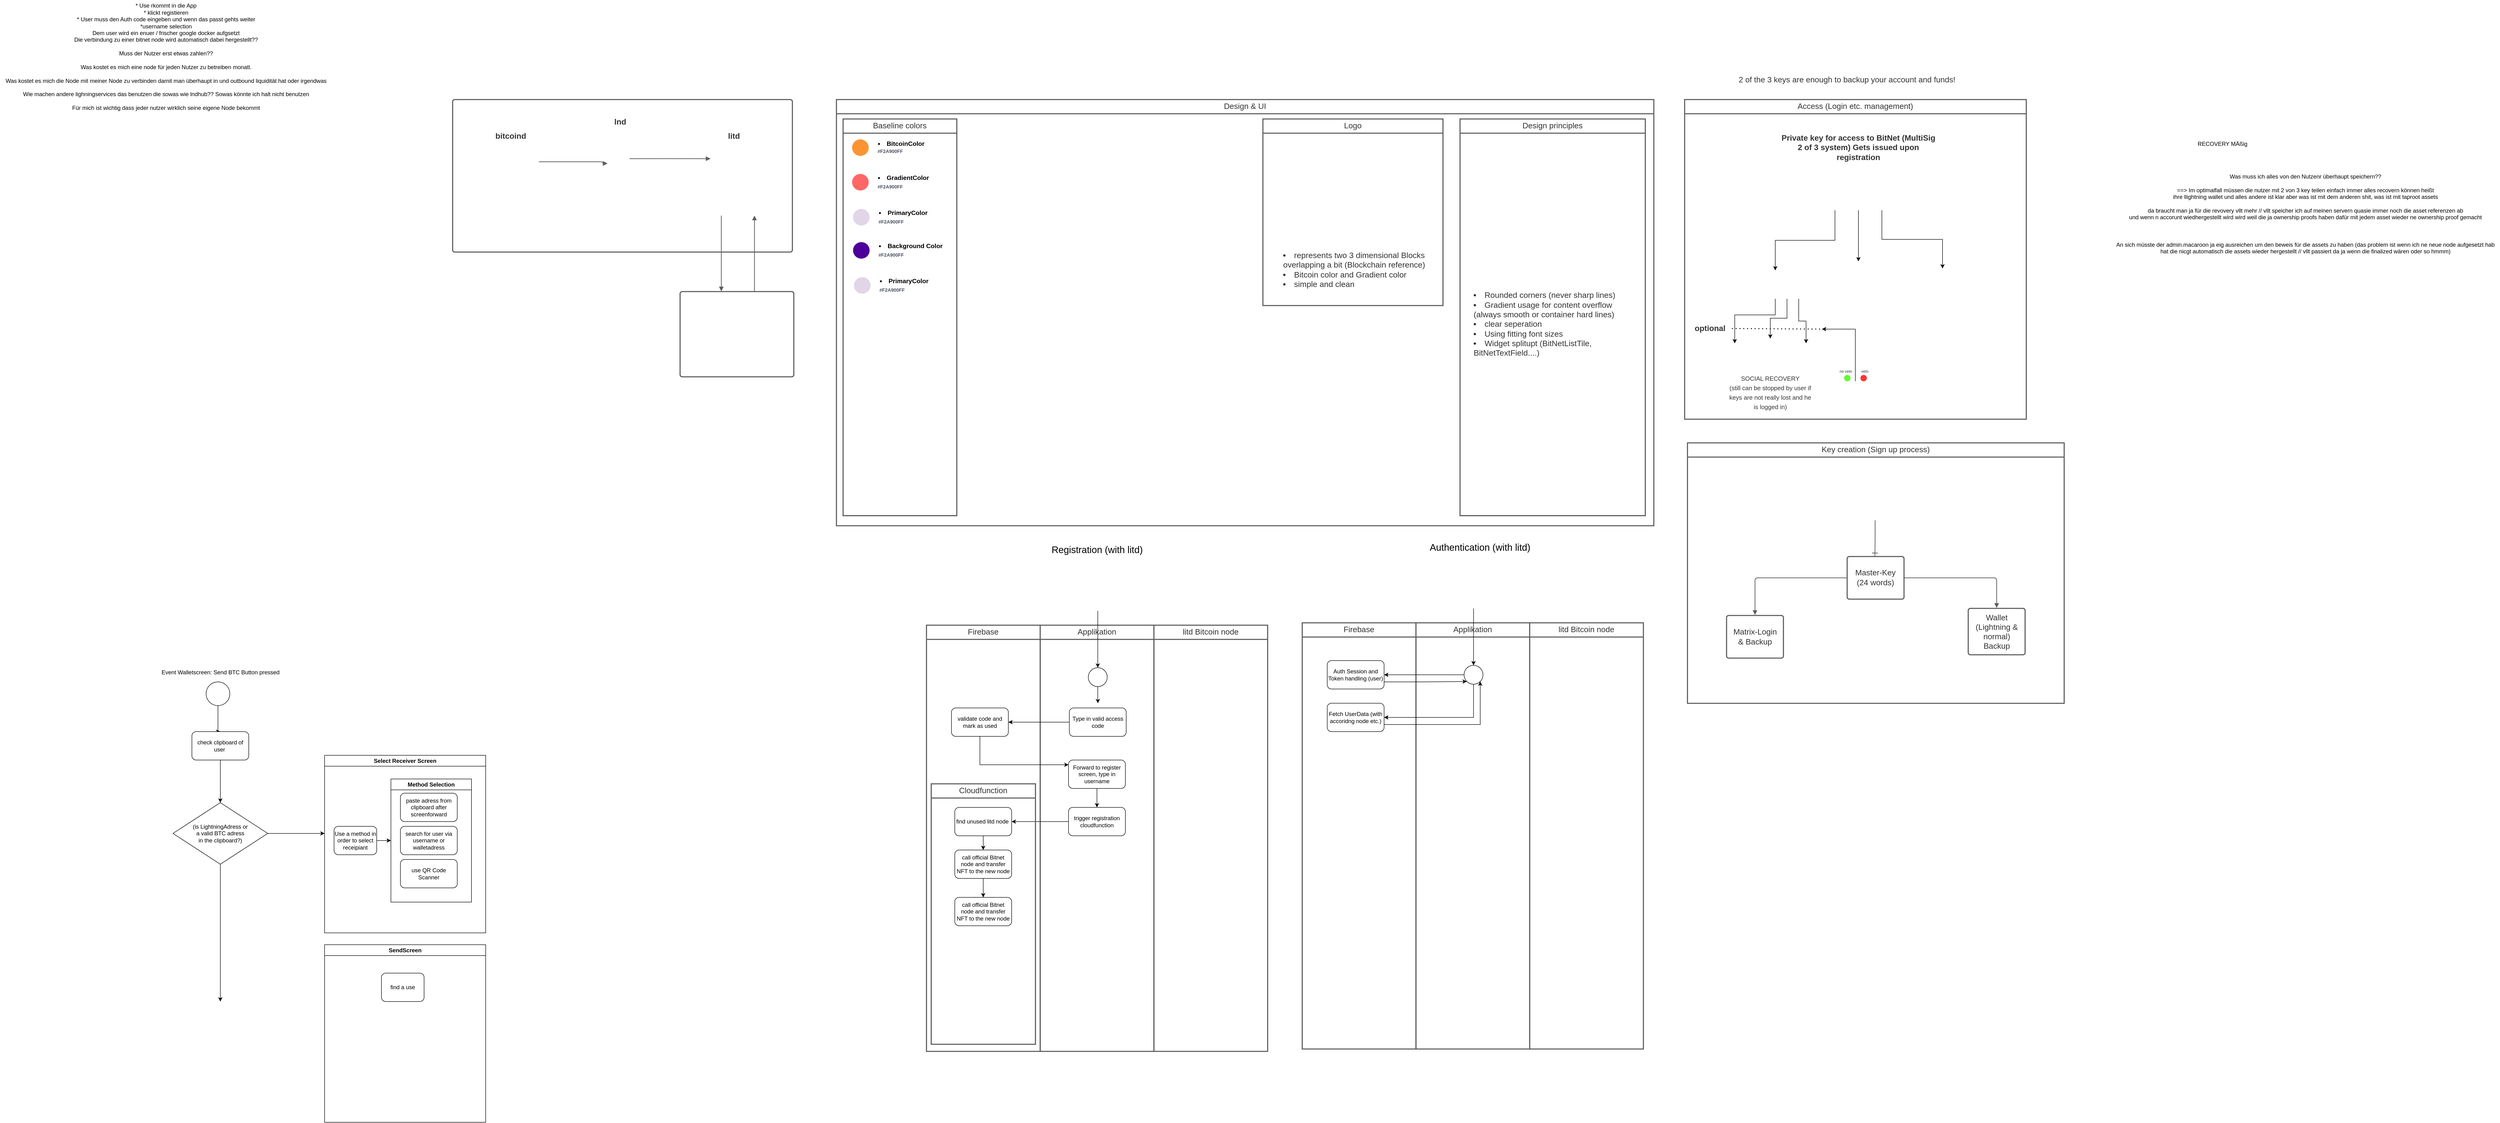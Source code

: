 <mxfile version="23.1.2" type="github">
  <diagram name="Seite-1" id="N_EaWLkp6oX0WocP8r3h">
    <mxGraphModel dx="3648" dy="3025" grid="1" gridSize="10" guides="1" tooltips="1" connect="1" arrows="1" fold="1" page="1" pageScale="1" pageWidth="827" pageHeight="1169" math="0" shadow="0">
      <root>
        <mxCell id="0" />
        <mxCell id="1" parent="0" />
        <mxCell id="IiCHIhFrDBEjQnNPdRvh-15" value="" style="fillColor=none;strokeColor=none;pointerEvents=0;fontStyle=0;html=1;whiteSpace=wrap;container=1;collapsible=0;childLayout=stackLayout;resizeParent=1;dropTarget=0;fontSize=13;spacing=0;strokeOpacity=100;rounded=1;absoluteArcSize=1;arcSize=9;strokeWidth=2.3;" parent="1" vertex="1">
          <mxGeometry x="1686" y="-770" width="795" height="550" as="geometry" />
        </mxCell>
        <mxCell id="IiCHIhFrDBEjQnNPdRvh-16" value="Key creation (Sign up process)" style="swimlane;html=1;whiteSpace=wrap;connectable=0;fontStyle=0;startSize=30;dropTarget=0;rounded=0;spacing=0;strokeColor=#5e5e5e;strokeOpacity=100;strokeWidth=2.3;container=1;pointerEvents=0;collapsible=0;recursiveResize=0;fontSize=16.7;fontColor=#333333;align=center;" parent="IiCHIhFrDBEjQnNPdRvh-15" vertex="1">
          <mxGeometry width="795" height="550" as="geometry" />
        </mxCell>
        <mxCell id="IiCHIhFrDBEjQnNPdRvh-17" value="" style="fillColor=none;strokeColor=none;pointerEvents=0;fontStyle=0;html=1;whiteSpace=wrap;container=1;collapsible=0;childLayout=stackLayout;resizeParent=1;dropTarget=0;fontSize=13;spacing=0;strokeOpacity=100;rounded=1;absoluteArcSize=1;arcSize=9;strokeWidth=2.3;" parent="1" vertex="1">
          <mxGeometry x="873" y="-390" width="720" height="900" as="geometry" />
        </mxCell>
        <mxCell id="IiCHIhFrDBEjQnNPdRvh-18" value="Firebase" style="swimlane;html=1;whiteSpace=wrap;connectable=0;fontStyle=0;startSize=30;dropTarget=0;rounded=0;spacing=0;strokeColor=#5e5e5e;strokeOpacity=100;strokeWidth=2.3;container=1;pointerEvents=0;collapsible=0;recursiveResize=0;fontSize=16.7;fontColor=#333333;align=center;" parent="IiCHIhFrDBEjQnNPdRvh-17" vertex="1">
          <mxGeometry width="240" height="900" as="geometry" />
        </mxCell>
        <mxCell id="IiCHIhFrDBEjQnNPdRvh-19" value="Applikation" style="swimlane;html=1;whiteSpace=wrap;connectable=0;fontStyle=0;startSize=30;dropTarget=0;rounded=0;spacing=0;strokeColor=#5e5e5e;strokeOpacity=100;strokeWidth=2.3;container=1;pointerEvents=0;collapsible=0;recursiveResize=0;fontSize=16.7;fontColor=#333333;align=center;" parent="IiCHIhFrDBEjQnNPdRvh-17" vertex="1">
          <mxGeometry x="240" width="240" height="900" as="geometry" />
        </mxCell>
        <mxCell id="IiCHIhFrDBEjQnNPdRvh-20" value="litd Bitcoin node" style="swimlane;html=1;whiteSpace=wrap;connectable=0;fontStyle=0;startSize=30;dropTarget=0;rounded=0;spacing=0;strokeColor=#5e5e5e;strokeOpacity=100;strokeWidth=2.3;container=1;pointerEvents=0;collapsible=0;recursiveResize=0;fontSize=16.7;fontColor=#333333;align=center;" parent="IiCHIhFrDBEjQnNPdRvh-17" vertex="1">
          <mxGeometry x="480" width="240" height="900" as="geometry" />
        </mxCell>
        <mxCell id="IiCHIhFrDBEjQnNPdRvh-21" value="" style="fillColor=none;strokeColor=none;pointerEvents=0;fontStyle=0;html=1;whiteSpace=wrap;container=1;collapsible=0;childLayout=stackLayout;resizeParent=1;dropTarget=0;fontSize=13;spacing=0;strokeOpacity=100;rounded=1;absoluteArcSize=1;arcSize=9;strokeWidth=2.3;" parent="1" vertex="1">
          <mxGeometry x="-110" y="-1495" width="1725" height="900" as="geometry" />
        </mxCell>
        <mxCell id="IiCHIhFrDBEjQnNPdRvh-22" value="Design &amp; UI" style="swimlane;html=1;whiteSpace=wrap;connectable=0;fontStyle=0;startSize=30;dropTarget=0;rounded=0;spacing=0;strokeColor=#5e5e5e;strokeOpacity=100;strokeWidth=2.3;container=1;pointerEvents=0;collapsible=0;recursiveResize=0;fontSize=16.7;fontColor=#333333;align=center;" parent="IiCHIhFrDBEjQnNPdRvh-21" vertex="1">
          <mxGeometry width="1725" height="900" as="geometry" />
        </mxCell>
        <mxCell id="IiCHIhFrDBEjQnNPdRvh-23" value="" style="fillColor=none;strokeColor=none;pointerEvents=0;fontStyle=0;html=1;whiteSpace=wrap;container=1;collapsible=0;childLayout=stackLayout;resizeParent=1;dropTarget=0;fontSize=13;spacing=0;strokeOpacity=100;rounded=1;absoluteArcSize=1;arcSize=9;strokeWidth=2.3;" parent="1" vertex="1">
          <mxGeometry x="1206" y="-1454" width="391.035" height="837.679" as="geometry" />
        </mxCell>
        <mxCell id="IiCHIhFrDBEjQnNPdRvh-24" value="Design principles" style="swimlane;html=1;whiteSpace=wrap;connectable=0;fontStyle=0;startSize=30;dropTarget=0;rounded=0;spacing=0;strokeColor=#5e5e5e;strokeOpacity=100;strokeWidth=2.3;container=1;pointerEvents=0;collapsible=0;recursiveResize=0;fontSize=16.7;fontColor=#333333;align=center;" parent="IiCHIhFrDBEjQnNPdRvh-23" vertex="1">
          <mxGeometry width="391.035" height="837.679" as="geometry" />
        </mxCell>
        <mxCell id="IiCHIhFrDBEjQnNPdRvh-25" value="" style="fillColor=none;strokeColor=none;pointerEvents=0;fontStyle=0;html=1;whiteSpace=wrap;container=1;collapsible=0;childLayout=stackLayout;resizeParent=1;dropTarget=0;fontSize=13;spacing=0;strokeOpacity=100;rounded=1;absoluteArcSize=1;arcSize=9;strokeWidth=2.3;" parent="1" vertex="1">
          <mxGeometry x="790" y="-1454" width="400" height="394" as="geometry" />
        </mxCell>
        <mxCell id="IiCHIhFrDBEjQnNPdRvh-26" value="Logo" style="swimlane;html=1;whiteSpace=wrap;connectable=0;fontStyle=0;startSize=30;dropTarget=0;rounded=0;spacing=0;strokeColor=#5e5e5e;strokeOpacity=100;strokeWidth=2.3;container=1;pointerEvents=0;collapsible=0;recursiveResize=0;fontSize=16.7;fontColor=#333333;align=center;" parent="IiCHIhFrDBEjQnNPdRvh-25" vertex="1">
          <mxGeometry width="380" height="394" as="geometry" />
        </mxCell>
        <mxCell id="IiCHIhFrDBEjQnNPdRvh-27" value="" style="fillColor=none;strokeColor=none;pointerEvents=0;fontStyle=0;html=1;whiteSpace=wrap;container=1;collapsible=0;childLayout=stackLayout;resizeParent=1;dropTarget=0;fontSize=13;spacing=0;strokeOpacity=100;rounded=1;absoluteArcSize=1;arcSize=9;strokeWidth=2.3;" parent="1" vertex="1">
          <mxGeometry x="-96" y="-1454" width="240" height="837.679" as="geometry" />
        </mxCell>
        <mxCell id="IiCHIhFrDBEjQnNPdRvh-28" value="Baseline colors" style="swimlane;html=1;whiteSpace=wrap;connectable=0;fontStyle=0;startSize=30;dropTarget=0;rounded=0;spacing=0;strokeColor=#5e5e5e;strokeOpacity=100;strokeWidth=2.3;container=1;pointerEvents=0;collapsible=0;recursiveResize=0;fontSize=16.7;fontColor=#333333;align=center;" parent="IiCHIhFrDBEjQnNPdRvh-27" vertex="1">
          <mxGeometry width="240" height="837.679" as="geometry" />
        </mxCell>
        <mxCell id="IiCHIhFrDBEjQnNPdRvh-29" value="" style="html=1;overflow=block;blockSpacing=1;whiteSpace=wrap;container=1;pointerEvents=0;collapsible=0;recursiveResize=0;fontSize=13;align=center;spacing=0;strokeColor=#5e5e5e;strokeOpacity=100;fillOpacity=0;rounded=1;absoluteArcSize=1;arcSize=9;fillColor=#000000;strokeWidth=2.3;lucidId=.XU2xWv1j90E;" parent="1" vertex="1">
          <mxGeometry x="-920" y="-1495" width="717" height="322" as="geometry" />
        </mxCell>
        <mxCell id="IiCHIhFrDBEjQnNPdRvh-71" value="" style="html=1;jettySize=18;whiteSpace=wrap;fontSize=13;strokeColor=#5E5E5E;strokeWidth=1.5;rounded=1;arcSize=12;edgeStyle=orthogonalEdgeStyle;startArrow=none;endArrow=block;endFill=1;lucidId=WYU2EWYAgsPZ;" parent="IiCHIhFrDBEjQnNPdRvh-29" edge="1">
          <mxGeometry width="100" height="100" relative="1" as="geometry">
            <Array as="points">
              <mxPoint x="567" y="405" />
            </Array>
            <mxPoint x="567" y="245" as="sourcePoint" />
            <mxPoint x="567" y="405" as="targetPoint" />
          </mxGeometry>
        </mxCell>
        <mxCell id="IiCHIhFrDBEjQnNPdRvh-30" value="" style="html=1;overflow=block;blockSpacing=1;whiteSpace=wrap;container=1;pointerEvents=0;collapsible=0;recursiveResize=0;fontSize=13;align=center;spacing=0;strokeColor=#5e5e5e;strokeOpacity=100;fillOpacity=0;rounded=1;absoluteArcSize=1;arcSize=9;fillColor=#000000;strokeWidth=2.3;lucidId=CYU2OlIVjOvU;" parent="1" vertex="1">
          <mxGeometry x="-440" y="-1089.5" width="240" height="180" as="geometry" />
        </mxCell>
        <mxCell id="IiCHIhFrDBEjQnNPdRvh-31" value="Master-Key (24 words)" style="html=1;overflow=block;blockSpacing=1;whiteSpace=wrap;fontSize=16.7;fontColor=#333333;align=center;spacing=9;strokeColor=#5e5e5e;strokeOpacity=100;rounded=1;absoluteArcSize=1;arcSize=9;strokeWidth=2.3;lucidId=x5IHWKZJCBiD;" parent="1" vertex="1">
          <mxGeometry x="2023" y="-530" width="120" height="90" as="geometry" />
        </mxCell>
        <mxCell id="IiCHIhFrDBEjQnNPdRvh-32" value="Matrix-Login &amp; Backup" style="html=1;overflow=block;blockSpacing=1;whiteSpace=wrap;fontSize=16.7;fontColor=#333333;align=center;spacing=9;strokeColor=#5e5e5e;strokeOpacity=100;rounded=1;absoluteArcSize=1;arcSize=9;strokeWidth=2.3;lucidId=v.IHd1tXFQHH;" parent="1" vertex="1">
          <mxGeometry x="1768.5" y="-405.5" width="120" height="90" as="geometry" />
        </mxCell>
        <mxCell id="IiCHIhFrDBEjQnNPdRvh-34" value="Wallet (Lightning &amp; normal) Backup" style="html=1;overflow=block;blockSpacing=1;whiteSpace=wrap;fontSize=16.7;fontColor=#333333;align=center;spacing=9;strokeColor=#5e5e5e;strokeOpacity=100;rounded=1;absoluteArcSize=1;arcSize=9;strokeWidth=2.3;lucidId=C.IHWlo9nYKE;" parent="1" vertex="1">
          <mxGeometry x="2278.5" y="-420.5" width="120" height="98" as="geometry" />
        </mxCell>
        <mxCell id="IiCHIhFrDBEjQnNPdRvh-35" value="" style="html=1;jettySize=18;whiteSpace=wrap;fontSize=13;strokeColor=#5E5E5E;strokeWidth=1.5;rounded=1;arcSize=12;edgeStyle=orthogonalEdgeStyle;startArrow=none;endArrow=block;endFill=1;exitX=1.009;exitY=0.5;exitPerimeter=0;entryX=0.5;entryY=-0.011;entryPerimeter=0;lucidId=J.IHNeflYJ9f;" parent="1" source="IiCHIhFrDBEjQnNPdRvh-31" target="IiCHIhFrDBEjQnNPdRvh-34" edge="1">
          <mxGeometry width="100" height="100" relative="1" as="geometry">
            <Array as="points" />
          </mxGeometry>
        </mxCell>
        <mxCell id="IiCHIhFrDBEjQnNPdRvh-36" value="" style="html=1;jettySize=18;whiteSpace=wrap;fontSize=13;strokeColor=#5E5E5E;strokeWidth=1.5;rounded=1;arcSize=12;edgeStyle=orthogonalEdgeStyle;startArrow=none;endArrow=block;endFill=1;exitX=-0.009;exitY=0.5;exitPerimeter=0;entryX=0.5;entryY=-0.012;entryPerimeter=0;lucidId=M.IHFy9f5vaA;" parent="1" source="IiCHIhFrDBEjQnNPdRvh-31" target="IiCHIhFrDBEjQnNPdRvh-32" edge="1">
          <mxGeometry width="100" height="100" relative="1" as="geometry">
            <Array as="points" />
          </mxGeometry>
        </mxCell>
        <mxCell id="IiCHIhFrDBEjQnNPdRvh-41" value="" style="html=1;overflow=block;blockSpacing=1;whiteSpace=wrap;shape=image;fontSize=13;spacing=0;strokeColor=none;strokeOpacity=100;strokeWidth=0;image=https://images.lucid.app/images/c7cd9f77-4021-427f-993d-ed9b9327b44a/content;imageAspect=0;lucidId=XcJHdH0yG-af;" parent="1" vertex="1">
          <mxGeometry x="2034" y="-470" width="99" height="60" as="geometry" />
        </mxCell>
        <mxCell id="IiCHIhFrDBEjQnNPdRvh-42" value="" style="html=1;overflow=block;blockSpacing=1;whiteSpace=wrap;shape=image;fontSize=13;spacing=0;strokeColor=none;strokeOpacity=100;strokeWidth=0;image=https://images.lucid.app/images/c7cd9f77-4021-427f-993d-ed9b9327b44a/content;imageAspect=0;lucidId=CdJHgt4bBKA7;" parent="1" vertex="1">
          <mxGeometry x="2260.5" y="-339.5" width="99" height="60" as="geometry" />
        </mxCell>
        <mxCell id="IiCHIhFrDBEjQnNPdRvh-44" value="" style="html=1;overflow=block;blockSpacing=1;whiteSpace=wrap;shape=image;fontSize=13;spacing=0;strokeColor=none;strokeOpacity=100;strokeWidth=0;image=https://images.lucid.app/images/c7cd9f77-4021-427f-993d-ed9b9327b44a/content;imageAspect=0;lucidId=UdJHVPpulDfj;" parent="1" vertex="1">
          <mxGeometry x="1753.5" y="-339.5" width="99" height="60" as="geometry" />
        </mxCell>
        <mxCell id="IiCHIhFrDBEjQnNPdRvh-46" value="" style="html=1;overflow=block;blockSpacing=1;whiteSpace=wrap;shape=image;fontSize=13;spacing=3.8;strokeColor=none;strokeOpacity=100;strokeWidth=0;image=https://images.lucid.app/images/bb708541-d75d-471f-a7f9-0906bae85a38/content;imageAspect=0;lucidId=AfJHi~NOvsix;" parent="1" vertex="1">
          <mxGeometry x="2034" y="-695" width="96" height="96" as="geometry" />
        </mxCell>
        <mxCell id="IiCHIhFrDBEjQnNPdRvh-47" value="" style="html=1;jettySize=18;whiteSpace=wrap;fontSize=13;strokeColor=#5E5E5E;strokeWidth=1.5;rounded=1;arcSize=12;edgeStyle=orthogonalEdgeStyle;startArrow=none;endArrow=ERone;endSize=10;exitX=0.5;exitY=0.922;exitPerimeter=0;entryX=0.488;entryY=-0.012;entryPerimeter=0;lucidId=IfJHXmRWQj9L;" parent="1" source="IiCHIhFrDBEjQnNPdRvh-46" target="IiCHIhFrDBEjQnNPdRvh-31" edge="1">
          <mxGeometry width="100" height="100" relative="1" as="geometry">
            <Array as="points" />
          </mxGeometry>
        </mxCell>
        <mxCell id="IiCHIhFrDBEjQnNPdRvh-49" value="" style="html=1;overflow=block;blockSpacing=1;whiteSpace=wrap;shape=image;fontSize=13;spacing=3.8;strokeColor=none;strokeOpacity=100;strokeWidth=0;image=https://images.lucid.app/images/820b5635-1ba1-4384-922f-1f95cb787413/content;imageAspect=0;lucidId=BgJHGyOs4isu;" parent="1" vertex="1">
          <mxGeometry x="2353.5" y="-339.5" width="60" height="60" as="geometry" />
        </mxCell>
        <mxCell id="IiCHIhFrDBEjQnNPdRvh-50" value="" style="html=1;overflow=block;blockSpacing=1;whiteSpace=wrap;shape=image;fontSize=13;spacing=3.8;strokeColor=none;strokeOpacity=100;strokeWidth=0;image=https://images.lucid.app/images/858cd119-af31-42ed-a8fb-b1b66281f69c/content;imageAspect=0;lucidId=6gJHjo4ciQ4W;" parent="1" vertex="1">
          <mxGeometry x="1828.5" y="-345.5" width="63" height="63" as="geometry" />
        </mxCell>
        <mxCell id="IiCHIhFrDBEjQnNPdRvh-51" value="" style="html=1;overflow=block;blockSpacing=1;whiteSpace=wrap;ellipse;fontSize=13;align=center;spacing=3.8;strokeOpacity=0;fillOpacity=100;rounded=1;absoluteArcSize=1;arcSize=9;fillColor=#fc9432;strokeWidth=2.3;lucidId=TnJHVzUbkMEM;" parent="1" vertex="1">
          <mxGeometry x="-77" y="-1411" width="35" height="35" as="geometry" />
        </mxCell>
        <mxCell id="IiCHIhFrDBEjQnNPdRvh-52" value="&lt;ul style=&quot;margin: 0px; padding-left: 10px; list-style-position: inside; list-style-type: disc; font-size: 17px;&quot;&gt;&lt;li style=&quot;text-align: left; color: rgb(51, 51, 51);&quot;&gt;&lt;span style=&quot;margin-left: 0px; margin-top: -2px;&quot;&gt;&lt;span style=&quot;color: rgb(51, 51, 51);&quot;&gt;&lt;font style=&quot;font-size: 17px;&quot;&gt;Rounded corners (never sharp lines)&lt;/font&gt;&lt;/span&gt;&lt;/span&gt;&lt;/li&gt;&lt;li style=&quot;text-align: left; color: rgb(51, 51, 51);&quot;&gt;&lt;span style=&quot;margin-left: 0px;margin-top: -2px;&quot;&gt;&lt;span style=&quot;color: rgb(51, 51, 51);&quot;&gt;&lt;font style=&quot;font-size: 17px;&quot;&gt;Gradient usage for content overflow (always smooth or container hard lines)&lt;/font&gt;&lt;/span&gt;&lt;/span&gt;&lt;/li&gt;&lt;li style=&quot;text-align: left; color: rgb(51, 51, 51);&quot;&gt;&lt;span style=&quot;margin-left: 0px;margin-top: -2px;&quot;&gt;&lt;span style=&quot;color: rgb(51, 51, 51);&quot;&gt;&lt;font style=&quot;font-size: 17px;&quot;&gt;clear seperation&lt;/font&gt;&lt;/span&gt;&lt;/span&gt;&lt;/li&gt;&lt;li style=&quot;text-align: left; color: rgb(51, 51, 51);&quot;&gt;&lt;span style=&quot;margin-left: 0px;margin-top: -2px;&quot;&gt;&lt;span style=&quot;color: rgb(51, 51, 51);&quot;&gt;&lt;font style=&quot;font-size: 17px;&quot;&gt;Using fitting font sizes&lt;/font&gt;&lt;/span&gt;&lt;/span&gt;&lt;/li&gt;&lt;li style=&quot;text-align: left; color: rgb(51, 51, 51);&quot;&gt;&lt;font style=&quot;font-size: 17px;&quot;&gt;Widget splitupt (BitNetListTile, BitNetTextField....)&lt;/font&gt;&lt;/li&gt;&lt;/ul&gt;" style="html=1;overflow=block;blockSpacing=1;whiteSpace=wrap;fontSize=13;spacing=3.8;strokeOpacity=0;fillOpacity=0;rounded=1;absoluteArcSize=1;arcSize=9;fillColor=#ffffff;strokeWidth=2.3;lucidId=qoJHLeN8Xqv6;" parent="1" vertex="1">
          <mxGeometry x="1222" y="-1411" width="358" height="781" as="geometry" />
        </mxCell>
        <mxCell id="IiCHIhFrDBEjQnNPdRvh-53" value="" style="html=1;overflow=block;blockSpacing=1;whiteSpace=wrap;shape=image;fontSize=13;spacing=0;strokeColor=none;strokeOpacity=100;strokeWidth=0;image=https://images.lucid.app/images/223ec5d6-5f12-4d5e-ac10-d174db6b12b8/content;imageAspect=0;lucidId=5YJH_C0Twbjn;" parent="1" vertex="1">
          <mxGeometry x="902.5" y="-1402" width="160" height="159" as="geometry" />
        </mxCell>
        <mxCell id="IiCHIhFrDBEjQnNPdRvh-54" value="&lt;ul style=&quot;margin: 0px; padding-left: 10px; list-style-position: inside; list-style-type: disc; font-size: 17px;&quot;&gt;&lt;li style=&quot;text-align: left; color: rgb(51, 51, 51);&quot;&gt;&lt;span style=&quot;margin-left: 0px;margin-top: -2px;&quot;&gt;&lt;span style=&quot;color: rgb(51, 51, 51);&quot;&gt;represents two 3 dimensional Blocks overlapping a bit (Blockchain reference)&lt;/span&gt;&lt;/span&gt;&lt;/li&gt;&lt;li style=&quot;text-align: left; color: rgb(51, 51, 51);&quot;&gt;&lt;span style=&quot;margin-left: 0px;margin-top: -2px;&quot;&gt;&lt;span style=&quot;color: rgb(51, 51, 51);&quot;&gt;Bitcoin color and Gradient color&lt;/span&gt;&lt;/span&gt;&lt;/li&gt;&lt;li style=&quot;text-align: left; color: rgb(51, 51, 51);&quot;&gt;&lt;span style=&quot;margin-left: 0px;margin-top: -2px;&quot;&gt;&lt;span style=&quot;color: rgb(51, 51, 51);&quot;&gt;simple and clean&lt;/span&gt;&lt;/span&gt;&lt;/li&gt;&lt;/ul&gt;" style="html=1;overflow=block;blockSpacing=1;whiteSpace=wrap;fontSize=13;spacing=3.8;strokeOpacity=0;fillOpacity=0;rounded=1;absoluteArcSize=1;arcSize=9;fillColor=#ffffff;strokeWidth=2.3;lucidId=5ZJHXDQKX6Da;" parent="1" vertex="1">
          <mxGeometry x="820" y="-1195" width="325" height="120" as="geometry" />
        </mxCell>
        <mxCell id="IiCHIhFrDBEjQnNPdRvh-55" value="&lt;ul style=&quot;margin: 0px; padding-left: 10px;list-style-position: inside; list-style-type:disc&quot;&gt;&lt;li style=&quot;text-align:left;font-size:13.3px;&quot;&gt;&lt;span style=&quot;margin-left: 0px;margin-top: -2px;&quot;&gt;&lt;span style=&quot;font-size:13.3px;font-weight: bold;&quot;&gt;BitcoinColor&lt;/span&gt;&lt;/span&gt;&lt;/li&gt;&lt;/ul&gt;" style="html=1;overflow=block;blockSpacing=1;whiteSpace=wrap;fontSize=13;spacing=3.8;strokeOpacity=0;fillOpacity=0;rounded=1;absoluteArcSize=1;arcSize=9;fillColor=#ffffff;strokeWidth=2.3;lucidId=N3JHbBI38Tmd;" parent="1" vertex="1">
          <mxGeometry x="-35" y="-1416" width="133" height="27" as="geometry" />
        </mxCell>
        <mxCell id="IiCHIhFrDBEjQnNPdRvh-56" value="#F2A900FF" style="html=1;overflow=block;blockSpacing=1;whiteSpace=wrap;fontSize=10;fontColor=#4c535d;fontStyle=1;align=left;spacing=3.8;strokeOpacity=0;fillOpacity=0;rounded=1;absoluteArcSize=1;arcSize=9;fillColor=#ffffff;strokeWidth=2.3;lucidId=s4JHToNQbdrr;" parent="1" vertex="1">
          <mxGeometry x="-26" y="-1395" width="60" height="18" as="geometry" />
        </mxCell>
        <mxCell id="IiCHIhFrDBEjQnNPdRvh-57" value="bitcoind" style="html=1;overflow=block;blockSpacing=1;whiteSpace=wrap;fontSize=16.7;fontColor=#333333;fontStyle=1;align=center;spacing=3.8;strokeOpacity=0;fillOpacity=0;rounded=1;absoluteArcSize=1;arcSize=9;fillColor=#ffffff;strokeWidth=2.3;lucidId=WSU2hdhYTswE;" parent="1" vertex="1">
          <mxGeometry x="-887" y="-1440" width="180" height="45" as="geometry" />
        </mxCell>
        <mxCell id="IiCHIhFrDBEjQnNPdRvh-58" value="lnd" style="html=1;overflow=block;blockSpacing=1;whiteSpace=wrap;fontSize=16.7;fontColor=#333333;fontStyle=1;align=center;spacing=3.8;strokeOpacity=0;fillOpacity=0;rounded=1;absoluteArcSize=1;arcSize=9;fillColor=#ffffff;strokeWidth=2.3;lucidId=5SU2u-8zMdTJ;" parent="1" vertex="1">
          <mxGeometry x="-656" y="-1470" width="180" height="45" as="geometry" />
        </mxCell>
        <mxCell id="IiCHIhFrDBEjQnNPdRvh-59" value="litd" style="html=1;overflow=block;blockSpacing=1;whiteSpace=wrap;fontSize=16.7;fontColor=#333333;fontStyle=1;align=center;spacing=3.8;strokeOpacity=0;fillOpacity=0;rounded=1;absoluteArcSize=1;arcSize=9;fillColor=#ffffff;strokeWidth=2.3;lucidId=.SU2dgPQukBL;" parent="1" vertex="1">
          <mxGeometry x="-416" y="-1440" width="180" height="45" as="geometry" />
        </mxCell>
        <mxCell id="IiCHIhFrDBEjQnNPdRvh-60" value="" style="html=1;overflow=block;blockSpacing=1;whiteSpace=wrap;shape=image;fontSize=13;spacing=3.8;strokeColor=none;strokeOpacity=100;strokeWidth=0;image=https://images.lucid.app/images/e759be37-63e5-43bb-bd86-2a0ed5d30f26/content;imageAspect=0;lucidId=YTU2GQ_Bp7c4;" parent="1" vertex="1">
          <mxGeometry x="-860" y="-1392" width="49" height="56" as="geometry" />
        </mxCell>
        <mxCell id="IiCHIhFrDBEjQnNPdRvh-61" value="" style="html=1;overflow=block;blockSpacing=1;whiteSpace=wrap;shape=image;fontSize=13;spacing=3.8;strokeColor=none;strokeOpacity=100;strokeWidth=0;image=https://images.lucid.app/images/e759be37-63e5-43bb-bd86-2a0ed5d30f26/content;imageAspect=0;lucidId=1TU2mJJrrxL9;" parent="1" vertex="1">
          <mxGeometry x="-788" y="-1392" width="50" height="57" as="geometry" />
        </mxCell>
        <mxCell id="IiCHIhFrDBEjQnNPdRvh-62" value="" style="html=1;overflow=block;blockSpacing=1;whiteSpace=wrap;shape=image;fontSize=13;spacing=3.8;strokeColor=none;strokeOpacity=100;strokeWidth=0;image=https://images.lucid.app/images/5fb519bb-65a7-431e-8429-e279be347d3a/content;imageAspect=0;lucidId=jUU2UTSrJpp6;" parent="1" vertex="1">
          <mxGeometry x="-822" y="-1381" width="44" height="44" as="geometry" />
        </mxCell>
        <mxCell id="IiCHIhFrDBEjQnNPdRvh-63" value="" style="html=1;overflow=block;blockSpacing=1;whiteSpace=wrap;shape=image;fontSize=13;spacing=3.8;strokeColor=none;strokeOpacity=100;strokeWidth=0;image=https://images.lucid.app/images/d1c094db-1e35-4c8b-bb29-66a682d52992/content;imageAspect=0;lucidId=BUU23CmbA.6O;" parent="1" vertex="1">
          <mxGeometry x="-606" y="-1399" width="71" height="71" as="geometry" />
        </mxCell>
        <mxCell id="IiCHIhFrDBEjQnNPdRvh-64" value="" style="html=1;overflow=block;blockSpacing=1;whiteSpace=wrap;shape=image;fontSize=13;spacing=3.8;strokeColor=none;strokeOpacity=100;strokeWidth=0;image=https://images.lucid.app/images/d1c094db-1e35-4c8b-bb29-66a682d52992/content;imageAspect=0;lucidId=IUU27XV4wUC-;" parent="1" vertex="1">
          <mxGeometry x="-392" y="-1399" width="65" height="65" as="geometry" />
        </mxCell>
        <mxCell id="IiCHIhFrDBEjQnNPdRvh-65" value="" style="html=1;overflow=block;blockSpacing=1;whiteSpace=wrap;shape=image;fontSize=13;spacing=3.8;strokeColor=none;strokeOpacity=100;strokeWidth=0;image=https://images.lucid.app/images/41b9b656-e564-46f4-8cee-764f0cdb9eb2/content;imageAspect=0;lucidId=tVU2.aHS7LmI;" parent="1" vertex="1">
          <mxGeometry x="-327" y="-1402" width="68" height="68" as="geometry" />
        </mxCell>
        <mxCell id="IiCHIhFrDBEjQnNPdRvh-66" value="" style="html=1;overflow=block;blockSpacing=1;whiteSpace=wrap;shape=image;fontSize=13;spacing=3.8;strokeColor=none;strokeOpacity=100;strokeWidth=0;image=https://images.lucid.app/images/c5a857db-5596-4f3b-9a6b-aa3d6d18669b/content;imageAspect=0;lucidId=GVU2WR_0.xxT;" parent="1" vertex="1">
          <mxGeometry x="-350" y="-1344" width="60" height="60" as="geometry" />
        </mxCell>
        <mxCell id="IiCHIhFrDBEjQnNPdRvh-67" value="" style="html=1;jettySize=18;whiteSpace=wrap;fontSize=13;strokeColor=#5E5E5E;strokeWidth=1.5;rounded=1;arcSize=12;edgeStyle=orthogonalEdgeStyle;startArrow=none;endArrow=block;endFill=1;exitX=0.836;exitY=0.406;exitPerimeter=0;entryX=0.25;entryY=0.444;entryPerimeter=0;lucidId=KWU2-npWWVvW;" parent="1" source="IiCHIhFrDBEjQnNPdRvh-63" target="IiCHIhFrDBEjQnNPdRvh-64" edge="1">
          <mxGeometry width="100" height="100" relative="1" as="geometry">
            <Array as="points" />
          </mxGeometry>
        </mxCell>
        <mxCell id="IiCHIhFrDBEjQnNPdRvh-68" value="" style="html=1;jettySize=18;whiteSpace=wrap;fontSize=13;strokeColor=#5E5E5E;strokeWidth=1.5;rounded=1;arcSize=12;edgeStyle=orthogonalEdgeStyle;startArrow=none;endArrow=block;endFill=1;exitX=1;exitY=0.498;exitPerimeter=0;lucidId=WWU2hzAbyPQO;" parent="1" source="IiCHIhFrDBEjQnNPdRvh-61" edge="1">
          <mxGeometry width="100" height="100" relative="1" as="geometry">
            <Array as="points">
              <mxPoint x="-603" y="-1364" />
              <mxPoint x="-603" y="-1360" />
            </Array>
            <mxPoint x="-593" y="-1360" as="targetPoint" />
          </mxGeometry>
        </mxCell>
        <mxCell id="IiCHIhFrDBEjQnNPdRvh-69" value="" style="html=1;overflow=block;blockSpacing=1;whiteSpace=wrap;shape=image;fontSize=13;spacing=3.8;strokeColor=none;strokeOpacity=100;strokeWidth=0;image=https://images.lucid.app/images/f152f6a4-48af-48eb-98b7-ee27c919694c/content;imageAspect=0;lucidId=WXU2AShP9F-z;" parent="1" vertex="1">
          <mxGeometry x="-416" y="-1047.5" width="96" height="96" as="geometry" />
        </mxCell>
        <mxCell id="IiCHIhFrDBEjQnNPdRvh-70" value="" style="html=1;overflow=block;blockSpacing=1;whiteSpace=wrap;shape=image;fontSize=13;spacing=3.8;strokeColor=none;strokeOpacity=100;strokeWidth=0;image=https://images.lucid.app/images/0b97aa34-6e5b-48fb-8032-8750b7301cc6/content;imageAspect=0;lucidId=ZXU2~le9xUPG;" parent="1" vertex="1">
          <mxGeometry x="-321" y="-1047.5" width="96" height="96" as="geometry" />
        </mxCell>
        <mxCell id="IiCHIhFrDBEjQnNPdRvh-72" value="" style="html=1;jettySize=18;whiteSpace=wrap;fontSize=13;strokeColor=#5E5E5E;strokeWidth=1.5;rounded=1;arcSize=12;edgeStyle=orthogonalEdgeStyle;startArrow=block;startFill=1;endArrow=none;lucidId=dZU2chS83VT.;" parent="1" edge="1">
          <mxGeometry width="100" height="100" relative="1" as="geometry">
            <Array as="points">
              <mxPoint x="-283" y="-1250" />
              <mxPoint x="-283" y="-1091" />
            </Array>
            <mxPoint x="-283" y="-1250" as="sourcePoint" />
            <mxPoint x="-283" y="-1090" as="targetPoint" />
          </mxGeometry>
        </mxCell>
        <mxCell id="IiCHIhFrDBEjQnNPdRvh-73" value="Private key for access to BitNet (MultiSig 2 of 3 system) Gets issued upon registration" style="html=1;overflow=block;blockSpacing=1;whiteSpace=wrap;fontSize=16.7;fontColor=#333333;fontStyle=1;align=center;spacing=3.8;strokeOpacity=0;fillOpacity=0;rounded=1;absoluteArcSize=1;arcSize=9;fillColor=#ffffff;strokeWidth=2.3;lucidId=rMa3INvS4URN;" parent="1" vertex="1">
          <mxGeometry x="1877.03" y="-1427.5" width="340" height="68" as="geometry" />
        </mxCell>
        <mxCell id="IiCHIhFrDBEjQnNPdRvh-75" value="" style="html=1;overflow=block;blockSpacing=1;whiteSpace=wrap;shape=image;fontSize=13;spacing=0;strokeColor=none;strokeOpacity=100;strokeWidth=0;image=https://images.lucid.app/images/c7cd9f77-4021-427f-993d-ed9b9327b44a/content;imageAspect=0;lucidId=MNa3l7Skcpmk;" parent="1" vertex="1">
          <mxGeometry x="1999.01" y="-1134" width="99" height="60" as="geometry" />
        </mxCell>
        <mxCell id="IiCHIhFrDBEjQnNPdRvh-76" value="" style="html=1;overflow=block;blockSpacing=1;whiteSpace=wrap;shape=image;fontSize=13;spacing=0;strokeColor=none;strokeOpacity=100;strokeWidth=0;image=https://images.lucid.app/images/c7cd9f77-4021-427f-993d-ed9b9327b44a/content;imageAspect=0;lucidId=0Na34lcufQWz;" parent="1" vertex="1">
          <mxGeometry x="2175.01" y="-1138" width="99" height="60" as="geometry" />
        </mxCell>
        <mxCell id="IiCHIhFrDBEjQnNPdRvh-78" value="" style="html=1;overflow=block;blockSpacing=1;whiteSpace=wrap;shape=image;fontSize=13;spacing=3.8;strokeColor=none;strokeOpacity=100;strokeWidth=0;image=https://images.lucid.app/images/f152f6a4-48af-48eb-98b7-ee27c919694c/content;imageAspect=0;lucidId=uOa3z8~U84-R;" parent="1" vertex="1">
          <mxGeometry x="1807.01" y="-1098" width="52" height="52" as="geometry" />
        </mxCell>
        <mxCell id="IiCHIhFrDBEjQnNPdRvh-79" value="" style="html=1;overflow=block;blockSpacing=1;whiteSpace=wrap;shape=image;fontSize=13;spacing=3.8;strokeColor=none;strokeOpacity=100;strokeWidth=0;image=https://images.lucid.app/images/94abab54-f691-4a60-9798-4cd45cae841b/content;imageAspect=0;lucidId=VPa3fKwvR7I9;" parent="1" vertex="1">
          <mxGeometry x="1993.01" y="-1098" width="53" height="53" as="geometry" />
        </mxCell>
        <mxCell id="IiCHIhFrDBEjQnNPdRvh-80" value="" style="html=1;overflow=block;blockSpacing=1;whiteSpace=wrap;shape=image;fontSize=13;spacing=3.8;strokeColor=none;strokeOpacity=100;strokeWidth=0;image=https://images.lucid.app/images/1156fc52-a99d-433f-8957-800b604f9140/content;imageAspect=0;lucidId=-Pa3B~LVKyoT;" parent="1" vertex="1">
          <mxGeometry x="2161.01" y="-1103" width="62" height="62" as="geometry" />
        </mxCell>
        <mxCell id="IiCHIhFrDBEjQnNPdRvh-81" value="" style="html=1;overflow=block;blockSpacing=1;whiteSpace=wrap;shape=image;fontSize=13;spacing=3.8;strokeColor=none;strokeOpacity=100;strokeWidth=0;image=https://images.lucid.app/images/58c529fc-efd2-4092-83ec-b39da39dfd24/content;imageAspect=0;lucidId=qQa33.95SpPk;" parent="1" vertex="1">
          <mxGeometry x="1761.54" y="-980" width="50" height="50" as="geometry" />
        </mxCell>
        <mxCell id="IiCHIhFrDBEjQnNPdRvh-82" value="" style="html=1;overflow=block;blockSpacing=1;whiteSpace=wrap;shape=image;fontSize=13;spacing=3.8;strokeColor=none;strokeOpacity=100;strokeWidth=0;image=https://images.lucid.app/images/58c529fc-efd2-4092-83ec-b39da39dfd24/content;imageAspect=0;lucidId=wQa3q5G8tOYp;" parent="1" vertex="1">
          <mxGeometry x="1836.54" y="-980" width="48" height="48" as="geometry" />
        </mxCell>
        <mxCell id="IiCHIhFrDBEjQnNPdRvh-94" style="edgeStyle=orthogonalEdgeStyle;rounded=0;orthogonalLoop=1;jettySize=auto;html=1;" parent="1" source="IiCHIhFrDBEjQnNPdRvh-87" edge="1">
          <mxGeometry relative="1" as="geometry">
            <mxPoint x="2047" y="-1153" as="targetPoint" />
          </mxGeometry>
        </mxCell>
        <mxCell id="IiCHIhFrDBEjQnNPdRvh-95" style="edgeStyle=orthogonalEdgeStyle;rounded=0;orthogonalLoop=1;jettySize=auto;html=1;exitX=1;exitY=1;exitDx=0;exitDy=0;" parent="1" source="IiCHIhFrDBEjQnNPdRvh-87" target="IiCHIhFrDBEjQnNPdRvh-76" edge="1">
          <mxGeometry relative="1" as="geometry" />
        </mxCell>
        <mxCell id="IiCHIhFrDBEjQnNPdRvh-96" style="edgeStyle=orthogonalEdgeStyle;rounded=0;orthogonalLoop=1;jettySize=auto;html=1;exitX=0;exitY=1;exitDx=0;exitDy=0;" parent="1" source="IiCHIhFrDBEjQnNPdRvh-87" target="IiCHIhFrDBEjQnNPdRvh-89" edge="1">
          <mxGeometry relative="1" as="geometry" />
        </mxCell>
        <mxCell id="IiCHIhFrDBEjQnNPdRvh-87" value="" style="html=1;overflow=block;blockSpacing=1;whiteSpace=wrap;shape=image;fontSize=13;spacing=0;strokeColor=none;strokeOpacity=100;strokeWidth=0;image=https://images.lucid.app/images/c7cd9f77-4021-427f-993d-ed9b9327b44a/content;imageAspect=0;lucidId=KNa3qMqtXunB;" parent="1" vertex="1">
          <mxGeometry x="1997.53" y="-1321" width="99" height="60" as="geometry" />
        </mxCell>
        <mxCell id="IiCHIhFrDBEjQnNPdRvh-88" value="" style="html=1;overflow=block;blockSpacing=1;whiteSpace=wrap;shape=image;fontSize=13;spacing=3.8;strokeColor=none;strokeOpacity=100;strokeWidth=0;image=https://images.lucid.app/images/58c529fc-efd2-4092-83ec-b39da39dfd24/content;imageAspect=0;lucidId=wQa3q5G8tOYp;" parent="1" vertex="1">
          <mxGeometry x="1912.54" y="-980" width="48" height="48" as="geometry" />
        </mxCell>
        <mxCell id="IiCHIhFrDBEjQnNPdRvh-99" style="edgeStyle=orthogonalEdgeStyle;rounded=0;orthogonalLoop=1;jettySize=auto;html=1;exitX=0.5;exitY=1;exitDx=0;exitDy=0;" parent="1" source="IiCHIhFrDBEjQnNPdRvh-89" target="IiCHIhFrDBEjQnNPdRvh-81" edge="1">
          <mxGeometry relative="1" as="geometry">
            <Array as="points">
              <mxPoint x="1872" y="-1040" />
              <mxPoint x="1786" y="-1040" />
            </Array>
          </mxGeometry>
        </mxCell>
        <mxCell id="IiCHIhFrDBEjQnNPdRvh-100" style="edgeStyle=orthogonalEdgeStyle;rounded=0;orthogonalLoop=1;jettySize=auto;html=1;exitX=0.75;exitY=1;exitDx=0;exitDy=0;" parent="1" source="IiCHIhFrDBEjQnNPdRvh-89" edge="1">
          <mxGeometry relative="1" as="geometry">
            <mxPoint x="1861" y="-990" as="targetPoint" />
            <Array as="points">
              <mxPoint x="1896" y="-1033" />
              <mxPoint x="1861" y="-1033" />
            </Array>
          </mxGeometry>
        </mxCell>
        <mxCell id="IiCHIhFrDBEjQnNPdRvh-101" style="edgeStyle=orthogonalEdgeStyle;rounded=0;orthogonalLoop=1;jettySize=auto;html=1;exitX=1;exitY=1;exitDx=0;exitDy=0;entryX=0.5;entryY=0;entryDx=0;entryDy=0;" parent="1" source="IiCHIhFrDBEjQnNPdRvh-89" target="IiCHIhFrDBEjQnNPdRvh-88" edge="1">
          <mxGeometry relative="1" as="geometry" />
        </mxCell>
        <mxCell id="IiCHIhFrDBEjQnNPdRvh-89" value="" style="html=1;overflow=block;blockSpacing=1;whiteSpace=wrap;shape=image;fontSize=13;spacing=0;strokeColor=none;strokeOpacity=100;strokeWidth=0;image=https://images.lucid.app/images/c7cd9f77-4021-427f-993d-ed9b9327b44a/content;imageAspect=0;lucidId=KNa3qMqtXunB;" parent="1" vertex="1">
          <mxGeometry x="1822.01" y="-1134" width="99" height="60" as="geometry" />
        </mxCell>
        <mxCell id="IiCHIhFrDBEjQnNPdRvh-90" value="Access (Login etc. management)" style="swimlane;html=1;whiteSpace=wrap;connectable=0;fontStyle=0;startSize=30;dropTarget=0;rounded=0;spacing=0;strokeColor=#5e5e5e;strokeOpacity=100;strokeWidth=2.3;container=1;pointerEvents=0;collapsible=0;recursiveResize=0;fontSize=16.7;fontColor=#333333;align=center;" parent="1" vertex="1">
          <mxGeometry x="1680" y="-1495" width="721.03" height="675" as="geometry" />
        </mxCell>
        <mxCell id="IiCHIhFrDBEjQnNPdRvh-91" value="" style="html=1;overflow=block;blockSpacing=1;whiteSpace=wrap;shape=image;fontSize=13;spacing=0;strokeColor=none;strokeOpacity=100;strokeWidth=0;image=https://images.lucid.app/images/c7cd9f77-4021-427f-993d-ed9b9327b44a/content;imageAspect=0;lucidId=KNa3qMqtXunB;" parent="1" vertex="1">
          <mxGeometry x="1791.51" y="-957" width="39.97" height="25" as="geometry" />
        </mxCell>
        <mxCell id="IiCHIhFrDBEjQnNPdRvh-92" value="" style="html=1;overflow=block;blockSpacing=1;whiteSpace=wrap;shape=image;fontSize=13;spacing=0;strokeColor=none;strokeOpacity=100;strokeWidth=0;image=https://images.lucid.app/images/c7cd9f77-4021-427f-993d-ed9b9327b44a/content;imageAspect=0;lucidId=KNa3qMqtXunB;" parent="1" vertex="1">
          <mxGeometry x="1865.57" y="-957" width="39.97" height="25" as="geometry" />
        </mxCell>
        <mxCell id="IiCHIhFrDBEjQnNPdRvh-93" value="" style="html=1;overflow=block;blockSpacing=1;whiteSpace=wrap;shape=image;fontSize=13;spacing=0;strokeColor=none;strokeOpacity=100;strokeWidth=0;image=https://images.lucid.app/images/c7cd9f77-4021-427f-993d-ed9b9327b44a/content;imageAspect=0;lucidId=KNa3qMqtXunB;" parent="1" vertex="1">
          <mxGeometry x="1941.51" y="-957" width="39.97" height="25" as="geometry" />
        </mxCell>
        <mxCell id="IiCHIhFrDBEjQnNPdRvh-102" value="" style="html=1;overflow=block;blockSpacing=1;whiteSpace=wrap;shape=image;fontSize=13;spacing=0;strokeColor=none;strokeOpacity=100;strokeWidth=0;image=https://images.lucid.app/images/223ec5d6-5f12-4d5e-ac10-d174db6b12b8/content;imageAspect=0;lucidId=5YJH_C0Twbjn;" parent="1" vertex="1">
          <mxGeometry x="2200" y="-1074" width="40" height="41" as="geometry" />
        </mxCell>
        <mxCell id="IiCHIhFrDBEjQnNPdRvh-103" value="2 of the 3 keys are enough to backup your account and funds!" style="html=1;overflow=block;blockSpacing=1;whiteSpace=wrap;fontSize=16.7;fontColor=#333333;fontStyle=0;align=center;spacing=3.8;strokeOpacity=0;fillOpacity=0;rounded=1;absoluteArcSize=1;arcSize=9;fillColor=#ffffff;strokeWidth=2.3;lucidId=rMa3INvS4URN;" parent="1" vertex="1">
          <mxGeometry x="1718.26" y="-1570" width="610" height="68" as="geometry" />
        </mxCell>
        <mxCell id="IiCHIhFrDBEjQnNPdRvh-104" value="" style="html=1;overflow=block;blockSpacing=1;whiteSpace=wrap;ellipse;fontSize=13;align=center;spacing=3.8;strokeOpacity=0;fillOpacity=100;rounded=1;absoluteArcSize=1;arcSize=9;fillColor=#FF6666;strokeWidth=2.3;lucidId=TnJHVzUbkMEM;" parent="1" vertex="1">
          <mxGeometry x="-77" y="-1338" width="35" height="35" as="geometry" />
        </mxCell>
        <mxCell id="IiCHIhFrDBEjQnNPdRvh-107" value="" style="endArrow=none;dashed=1;html=1;dashPattern=1 3;strokeWidth=2;rounded=0;" parent="1" edge="1">
          <mxGeometry width="50" height="50" relative="1" as="geometry">
            <mxPoint x="1780" y="-1011.29" as="sourcePoint" />
            <mxPoint x="1970" y="-1010" as="targetPoint" />
          </mxGeometry>
        </mxCell>
        <mxCell id="IiCHIhFrDBEjQnNPdRvh-108" value="optional" style="html=1;overflow=block;blockSpacing=1;whiteSpace=wrap;fontSize=16.7;fontColor=#333333;fontStyle=1;align=center;spacing=3.8;strokeOpacity=0;fillOpacity=0;rounded=1;absoluteArcSize=1;arcSize=9;fillColor=#ffffff;strokeWidth=2.3;lucidId=rMa3INvS4URN;" parent="1" vertex="1">
          <mxGeometry x="1637.02" y="-1045" width="194.46" height="68" as="geometry" />
        </mxCell>
        <mxCell id="IiCHIhFrDBEjQnNPdRvh-109" value="" style="html=1;overflow=block;blockSpacing=1;whiteSpace=wrap;shape=image;fontSize=13;spacing=3.8;strokeColor=none;strokeOpacity=100;strokeWidth=0;image=https://images.lucid.app/images/f152f6a4-48af-48eb-98b7-ee27c919694c/content;imageAspect=0;lucidId=uOa3z8~U84-R;" parent="1" vertex="1">
          <mxGeometry x="1750" y="-958" width="20" height="27" as="geometry" />
        </mxCell>
        <mxCell id="IiCHIhFrDBEjQnNPdRvh-110" value="" style="html=1;overflow=block;blockSpacing=1;whiteSpace=wrap;shape=image;fontSize=13;spacing=3.8;strokeColor=none;strokeOpacity=100;strokeWidth=0;image=https://images.lucid.app/images/f152f6a4-48af-48eb-98b7-ee27c919694c/content;imageAspect=0;lucidId=uOa3z8~U84-R;" parent="1" vertex="1">
          <mxGeometry x="1830" y="-959" width="20" height="27" as="geometry" />
        </mxCell>
        <mxCell id="IiCHIhFrDBEjQnNPdRvh-111" value="" style="html=1;overflow=block;blockSpacing=1;whiteSpace=wrap;shape=image;fontSize=13;spacing=3.8;strokeColor=none;strokeOpacity=100;strokeWidth=0;image=https://images.lucid.app/images/f152f6a4-48af-48eb-98b7-ee27c919694c/content;imageAspect=0;lucidId=uOa3z8~U84-R;" parent="1" vertex="1">
          <mxGeometry x="1905.54" y="-959" width="20" height="27" as="geometry" />
        </mxCell>
        <mxCell id="IiCHIhFrDBEjQnNPdRvh-112" value="&lt;span style=&quot;font-weight: normal; font-size: 13px;&quot;&gt;SOCIAL RECOVERY&lt;br&gt;(still can be stopped by user if keys are not really lost and he is logged in)&lt;/span&gt;" style="html=1;overflow=block;blockSpacing=1;whiteSpace=wrap;fontSize=16.7;fontColor=#333333;fontStyle=1;align=center;spacing=3.8;strokeOpacity=0;fillOpacity=0;rounded=1;absoluteArcSize=1;arcSize=9;fillColor=#ffffff;strokeWidth=2.3;lucidId=rMa3INvS4URN;" parent="1" vertex="1">
          <mxGeometry x="1770" y="-920" width="182.47" height="68" as="geometry" />
        </mxCell>
        <mxCell id="IiCHIhFrDBEjQnNPdRvh-117" style="edgeStyle=orthogonalEdgeStyle;rounded=0;orthogonalLoop=1;jettySize=auto;html=1;exitX=0.5;exitY=0;exitDx=0;exitDy=0;" parent="1" source="IiCHIhFrDBEjQnNPdRvh-113" edge="1">
          <mxGeometry relative="1" as="geometry">
            <mxPoint x="1970" y="-1010" as="targetPoint" />
            <Array as="points">
              <mxPoint x="2041" y="-1010" />
            </Array>
          </mxGeometry>
        </mxCell>
        <mxCell id="IiCHIhFrDBEjQnNPdRvh-113" value="" style="html=1;overflow=block;blockSpacing=1;whiteSpace=wrap;shape=image;fontSize=13;spacing=3.8;strokeColor=none;strokeOpacity=100;strokeWidth=0;image=https://images.lucid.app/images/58c529fc-efd2-4092-83ec-b39da39dfd24/content;imageAspect=0;lucidId=wQa3q5G8tOYp;" parent="1" vertex="1">
          <mxGeometry x="2016.51" y="-900" width="48" height="48" as="geometry" />
        </mxCell>
        <mxCell id="IiCHIhFrDBEjQnNPdRvh-114" value="" style="html=1;overflow=block;blockSpacing=1;whiteSpace=wrap;ellipse;fontSize=13;align=center;spacing=3.8;strokeOpacity=0;fillOpacity=100;rounded=1;absoluteArcSize=1;arcSize=9;fillColor=#5dfc31;strokeWidth=2.3;lucidId=TnJHVzUbkMEM;" parent="1" vertex="1">
          <mxGeometry x="2016.51" y="-913.5" width="13.49" height="13.5" as="geometry" />
        </mxCell>
        <mxCell id="IiCHIhFrDBEjQnNPdRvh-115" value="" style="html=1;overflow=block;blockSpacing=1;whiteSpace=wrap;ellipse;fontSize=13;align=center;spacing=3.8;strokeOpacity=0;fillOpacity=100;rounded=1;absoluteArcSize=1;arcSize=9;fillColor=#FF3333;strokeWidth=2.3;lucidId=TnJHVzUbkMEM;strokeColor=#b85450;" parent="1" vertex="1">
          <mxGeometry x="2051.02" y="-913.5" width="13.49" height="13.5" as="geometry" />
        </mxCell>
        <mxCell id="IiCHIhFrDBEjQnNPdRvh-119" value="&lt;span style=&quot;font-size: 8px; font-weight: 400;&quot;&gt;veto&lt;/span&gt;" style="html=1;overflow=block;blockSpacing=1;whiteSpace=wrap;fontSize=16.7;fontColor=#333333;fontStyle=1;align=center;spacing=3.8;strokeOpacity=0;fillOpacity=0;rounded=1;absoluteArcSize=1;arcSize=9;fillColor=#ffffff;strokeWidth=2.3;lucidId=rMa3INvS4URN;" parent="1" vertex="1">
          <mxGeometry x="2030" y="-937" width="60.99" height="20" as="geometry" />
        </mxCell>
        <mxCell id="IiCHIhFrDBEjQnNPdRvh-120" value="&lt;span style=&quot;font-size: 8px; font-weight: 400;&quot;&gt;no veto&lt;/span&gt;" style="html=1;overflow=block;blockSpacing=1;whiteSpace=wrap;fontSize=16.7;fontColor=#333333;fontStyle=1;align=center;spacing=3.8;strokeOpacity=0;fillOpacity=0;rounded=1;absoluteArcSize=1;arcSize=9;fillColor=#ffffff;strokeWidth=2.3;lucidId=rMa3INvS4URN;" parent="1" vertex="1">
          <mxGeometry x="1990.03" y="-937" width="60.99" height="20" as="geometry" />
        </mxCell>
        <mxCell id="IiCHIhFrDBEjQnNPdRvh-121" value="" style="shape=image;html=1;verticalAlign=top;verticalLabelPosition=bottom;labelBackgroundColor=#ffffff;imageAspect=0;aspect=fixed;image=https://cdn0.iconfinder.com/data/icons/phosphor-fill-vol-3/256/number-circle-one-fill-128.png" parent="1" vertex="1">
          <mxGeometry x="1790" y="-1148.12" width="40" height="40" as="geometry" />
        </mxCell>
        <mxCell id="IiCHIhFrDBEjQnNPdRvh-124" value="" style="shape=image;html=1;verticalAlign=top;verticalLabelPosition=bottom;labelBackgroundColor=#ffffff;imageAspect=0;aspect=fixed;image=https://cdn0.iconfinder.com/data/icons/phosphor-fill-vol-3/256/number-circle-three-fill-128.png" parent="1" vertex="1">
          <mxGeometry x="2140.01" y="-1145.62" width="35" height="35" as="geometry" />
        </mxCell>
        <mxCell id="sxJeRuPL7pgXa73J8D-H-1" value="&lt;ul style=&quot;margin: 0px; padding-left: 10px;list-style-position: inside; list-style-type:disc&quot;&gt;&lt;li style=&quot;text-align:left;font-size:13.3px;&quot;&gt;&lt;b&gt;GradientColor&lt;/b&gt;&lt;/li&gt;&lt;/ul&gt;" style="html=1;overflow=block;blockSpacing=1;whiteSpace=wrap;fontSize=13;spacing=3.8;strokeOpacity=0;fillOpacity=0;rounded=1;absoluteArcSize=1;arcSize=9;fillColor=#ffffff;strokeWidth=2.3;lucidId=N3JHbBI38Tmd;" parent="1" vertex="1">
          <mxGeometry x="-35" y="-1344" width="156" height="27" as="geometry" />
        </mxCell>
        <mxCell id="sxJeRuPL7pgXa73J8D-H-2" value="#F2A900FF" style="html=1;overflow=block;blockSpacing=1;whiteSpace=wrap;fontSize=10;fontColor=#4c535d;fontStyle=1;align=left;spacing=3.8;strokeOpacity=0;fillOpacity=0;rounded=1;absoluteArcSize=1;arcSize=9;fillColor=#ffffff;strokeWidth=2.3;lucidId=s4JHToNQbdrr;" parent="1" vertex="1">
          <mxGeometry x="-26" y="-1320" width="60" height="18" as="geometry" />
        </mxCell>
        <mxCell id="sxJeRuPL7pgXa73J8D-H-3" value="" style="html=1;overflow=block;blockSpacing=1;whiteSpace=wrap;ellipse;fontSize=13;align=center;spacing=3.8;strokeOpacity=0;fillOpacity=100;rounded=1;absoluteArcSize=1;arcSize=9;fillColor=#e1d5e7;strokeWidth=2.3;lucidId=TnJHVzUbkMEM;strokeColor=#9673a6;" parent="1" vertex="1">
          <mxGeometry x="-75" y="-1264" width="35" height="35" as="geometry" />
        </mxCell>
        <mxCell id="sxJeRuPL7pgXa73J8D-H-4" value="&lt;ul style=&quot;margin: 0px; padding-left: 10px;list-style-position: inside; list-style-type:disc&quot;&gt;&lt;li style=&quot;text-align:left;font-size:13.3px;&quot;&gt;&lt;span style=&quot;margin-left: 0px;margin-top: -2px;&quot;&gt;&lt;span style=&quot;font-size:13.3px;font-weight: bold;&quot;&gt;PrimaryColor&lt;/span&gt;&lt;/span&gt;&lt;/li&gt;&lt;/ul&gt;" style="html=1;overflow=block;blockSpacing=1;whiteSpace=wrap;fontSize=13;spacing=3.8;strokeOpacity=0;fillOpacity=0;rounded=1;absoluteArcSize=1;arcSize=9;fillColor=#ffffff;strokeWidth=2.3;lucidId=N3JHbBI38Tmd;" parent="1" vertex="1">
          <mxGeometry x="-33" y="-1270" width="156" height="27" as="geometry" />
        </mxCell>
        <mxCell id="sxJeRuPL7pgXa73J8D-H-5" value="#F2A900FF" style="html=1;overflow=block;blockSpacing=1;whiteSpace=wrap;fontSize=10;fontColor=#4c535d;fontStyle=1;align=left;spacing=3.8;strokeOpacity=0;fillOpacity=0;rounded=1;absoluteArcSize=1;arcSize=9;fillColor=#ffffff;strokeWidth=2.3;lucidId=s4JHToNQbdrr;" parent="1" vertex="1">
          <mxGeometry x="-24" y="-1246" width="60" height="18" as="geometry" />
        </mxCell>
        <mxCell id="sxJeRuPL7pgXa73J8D-H-6" value="" style="html=1;overflow=block;blockSpacing=1;whiteSpace=wrap;ellipse;fontSize=13;align=center;spacing=3.8;strokeOpacity=0;fillOpacity=100;rounded=1;absoluteArcSize=1;arcSize=9;fillColor=#4C0099;strokeWidth=2.3;lucidId=TnJHVzUbkMEM;" parent="1" vertex="1">
          <mxGeometry x="-75" y="-1194" width="35" height="35" as="geometry" />
        </mxCell>
        <mxCell id="sxJeRuPL7pgXa73J8D-H-7" value="&lt;ul style=&quot;margin: 0px; padding-left: 10px;list-style-position: inside; list-style-type:disc&quot;&gt;&lt;li style=&quot;text-align:left;font-size:13.3px;&quot;&gt;&lt;span style=&quot;margin-left: 0px;margin-top: -2px;&quot;&gt;&lt;span style=&quot;font-size:13.3px;font-weight: bold;&quot;&gt;Background Color&lt;/span&gt;&lt;/span&gt;&lt;/li&gt;&lt;/ul&gt;" style="html=1;overflow=block;blockSpacing=1;whiteSpace=wrap;fontSize=13;spacing=3.8;strokeOpacity=0;fillOpacity=0;rounded=1;absoluteArcSize=1;arcSize=9;fillColor=#ffffff;strokeWidth=2.3;lucidId=N3JHbBI38Tmd;" parent="1" vertex="1">
          <mxGeometry x="-33" y="-1200" width="156" height="27" as="geometry" />
        </mxCell>
        <mxCell id="sxJeRuPL7pgXa73J8D-H-8" value="#F2A900FF" style="html=1;overflow=block;blockSpacing=1;whiteSpace=wrap;fontSize=10;fontColor=#4c535d;fontStyle=1;align=left;spacing=3.8;strokeOpacity=0;fillOpacity=0;rounded=1;absoluteArcSize=1;arcSize=9;fillColor=#ffffff;strokeWidth=2.3;lucidId=s4JHToNQbdrr;" parent="1" vertex="1">
          <mxGeometry x="-24" y="-1176" width="60" height="18" as="geometry" />
        </mxCell>
        <mxCell id="sxJeRuPL7pgXa73J8D-H-9" value="" style="html=1;overflow=block;blockSpacing=1;whiteSpace=wrap;ellipse;fontSize=13;align=center;spacing=3.8;strokeOpacity=0;fillOpacity=100;rounded=1;absoluteArcSize=1;arcSize=9;fillColor=#e1d5e7;strokeWidth=2.3;lucidId=TnJHVzUbkMEM;strokeColor=#9673a6;" parent="1" vertex="1">
          <mxGeometry x="-73" y="-1120" width="35" height="35" as="geometry" />
        </mxCell>
        <mxCell id="sxJeRuPL7pgXa73J8D-H-10" value="&lt;ul style=&quot;margin: 0px; padding-left: 10px;list-style-position: inside; list-style-type:disc&quot;&gt;&lt;li style=&quot;text-align:left;font-size:13.3px;&quot;&gt;&lt;span style=&quot;margin-left: 0px;margin-top: -2px;&quot;&gt;&lt;span style=&quot;font-size:13.3px;font-weight: bold;&quot;&gt;PrimaryColor&lt;/span&gt;&lt;/span&gt;&lt;/li&gt;&lt;/ul&gt;" style="html=1;overflow=block;blockSpacing=1;whiteSpace=wrap;fontSize=13;spacing=3.8;strokeOpacity=0;fillOpacity=0;rounded=1;absoluteArcSize=1;arcSize=9;fillColor=#ffffff;strokeWidth=2.3;lucidId=N3JHbBI38Tmd;" parent="1" vertex="1">
          <mxGeometry x="-31" y="-1126" width="156" height="27" as="geometry" />
        </mxCell>
        <mxCell id="sxJeRuPL7pgXa73J8D-H-11" value="#F2A900FF" style="html=1;overflow=block;blockSpacing=1;whiteSpace=wrap;fontSize=10;fontColor=#4c535d;fontStyle=1;align=left;spacing=3.8;strokeOpacity=0;fillOpacity=0;rounded=1;absoluteArcSize=1;arcSize=9;fillColor=#ffffff;strokeWidth=2.3;lucidId=s4JHToNQbdrr;" parent="1" vertex="1">
          <mxGeometry x="-22" y="-1102" width="60" height="18" as="geometry" />
        </mxCell>
        <mxCell id="sxJeRuPL7pgXa73J8D-H-20" style="edgeStyle=orthogonalEdgeStyle;rounded=0;orthogonalLoop=1;jettySize=auto;html=1;exitX=1;exitY=0.75;exitDx=0;exitDy=0;entryX=0;entryY=1;entryDx=0;entryDy=0;" parent="1" source="sxJeRuPL7pgXa73J8D-H-12" target="sxJeRuPL7pgXa73J8D-H-15" edge="1">
          <mxGeometry relative="1" as="geometry" />
        </mxCell>
        <mxCell id="sxJeRuPL7pgXa73J8D-H-12" value="Auth Session and Token handling (user)" style="rounded=1;whiteSpace=wrap;html=1;" parent="1" vertex="1">
          <mxGeometry x="926" y="-310" width="120" height="60" as="geometry" />
        </mxCell>
        <mxCell id="sxJeRuPL7pgXa73J8D-H-25" style="edgeStyle=orthogonalEdgeStyle;rounded=0;orthogonalLoop=1;jettySize=auto;html=1;exitX=1;exitY=0.75;exitDx=0;exitDy=0;entryX=1;entryY=1;entryDx=0;entryDy=0;" parent="1" source="sxJeRuPL7pgXa73J8D-H-13" target="sxJeRuPL7pgXa73J8D-H-15" edge="1">
          <mxGeometry relative="1" as="geometry" />
        </mxCell>
        <mxCell id="sxJeRuPL7pgXa73J8D-H-13" value="Fetch UserData (with accoridng node etc.)" style="rounded=1;whiteSpace=wrap;html=1;" parent="1" vertex="1">
          <mxGeometry x="926" y="-220" width="120" height="60" as="geometry" />
        </mxCell>
        <mxCell id="sxJeRuPL7pgXa73J8D-H-16" style="edgeStyle=orthogonalEdgeStyle;rounded=0;orthogonalLoop=1;jettySize=auto;html=1;" parent="1" source="sxJeRuPL7pgXa73J8D-H-14" target="sxJeRuPL7pgXa73J8D-H-15" edge="1">
          <mxGeometry relative="1" as="geometry" />
        </mxCell>
        <mxCell id="sxJeRuPL7pgXa73J8D-H-14" value="" style="html=1;overflow=block;blockSpacing=1;whiteSpace=wrap;shape=image;fontSize=13;spacing=3.8;strokeColor=none;strokeOpacity=100;strokeWidth=0;image=https://images.lucid.app/images/bb708541-d75d-471f-a7f9-0906bae85a38/content;imageAspect=0;lucidId=AfJHi~NOvsix;" parent="1" vertex="1">
          <mxGeometry x="1195.47" y="-500" width="78.52" height="80" as="geometry" />
        </mxCell>
        <mxCell id="sxJeRuPL7pgXa73J8D-H-19" style="edgeStyle=orthogonalEdgeStyle;rounded=0;orthogonalLoop=1;jettySize=auto;html=1;" parent="1" source="sxJeRuPL7pgXa73J8D-H-15" target="sxJeRuPL7pgXa73J8D-H-12" edge="1">
          <mxGeometry relative="1" as="geometry" />
        </mxCell>
        <mxCell id="sxJeRuPL7pgXa73J8D-H-24" style="edgeStyle=orthogonalEdgeStyle;rounded=0;orthogonalLoop=1;jettySize=auto;html=1;entryX=1;entryY=0.5;entryDx=0;entryDy=0;" parent="1" source="sxJeRuPL7pgXa73J8D-H-15" target="sxJeRuPL7pgXa73J8D-H-13" edge="1">
          <mxGeometry relative="1" as="geometry">
            <Array as="points">
              <mxPoint x="1235" y="-190" />
            </Array>
          </mxGeometry>
        </mxCell>
        <mxCell id="sxJeRuPL7pgXa73J8D-H-15" value="" style="ellipse;whiteSpace=wrap;html=1;aspect=fixed;" parent="1" vertex="1">
          <mxGeometry x="1214.73" y="-300" width="40" height="40" as="geometry" />
        </mxCell>
        <mxCell id="sxJeRuPL7pgXa73J8D-H-27" value="" style="fillColor=none;strokeColor=none;pointerEvents=0;fontStyle=0;html=1;whiteSpace=wrap;container=1;collapsible=0;childLayout=stackLayout;resizeParent=1;dropTarget=0;fontSize=13;spacing=0;strokeOpacity=100;rounded=1;absoluteArcSize=1;arcSize=9;strokeWidth=2.3;" parent="1" vertex="1">
          <mxGeometry x="80" y="-385" width="720" height="900" as="geometry" />
        </mxCell>
        <mxCell id="sxJeRuPL7pgXa73J8D-H-28" value="Firebase" style="swimlane;html=1;whiteSpace=wrap;connectable=0;fontStyle=0;startSize=30;dropTarget=0;rounded=0;spacing=0;strokeColor=#5e5e5e;strokeOpacity=100;strokeWidth=2.3;container=1;pointerEvents=0;collapsible=0;recursiveResize=0;fontSize=16.7;fontColor=#333333;align=center;" parent="sxJeRuPL7pgXa73J8D-H-27" vertex="1">
          <mxGeometry width="240" height="900" as="geometry" />
        </mxCell>
        <mxCell id="sxJeRuPL7pgXa73J8D-H-29" value="Applikation" style="swimlane;html=1;whiteSpace=wrap;connectable=0;fontStyle=0;startSize=30;dropTarget=0;rounded=0;spacing=0;strokeColor=#5e5e5e;strokeOpacity=100;strokeWidth=2.3;container=1;pointerEvents=0;collapsible=0;recursiveResize=0;fontSize=16.7;fontColor=#333333;align=center;" parent="sxJeRuPL7pgXa73J8D-H-27" vertex="1">
          <mxGeometry x="240" width="240" height="900" as="geometry" />
        </mxCell>
        <mxCell id="sxJeRuPL7pgXa73J8D-H-30" value="litd Bitcoin node" style="swimlane;html=1;whiteSpace=wrap;connectable=0;fontStyle=0;startSize=30;dropTarget=0;rounded=0;spacing=0;strokeColor=#5e5e5e;strokeOpacity=100;strokeWidth=2.3;container=1;pointerEvents=0;collapsible=0;recursiveResize=0;fontSize=16.7;fontColor=#333333;align=center;" parent="sxJeRuPL7pgXa73J8D-H-27" vertex="1">
          <mxGeometry x="480" width="240" height="900" as="geometry" />
        </mxCell>
        <mxCell id="sxJeRuPL7pgXa73J8D-H-51" style="edgeStyle=orthogonalEdgeStyle;rounded=0;orthogonalLoop=1;jettySize=auto;html=1;" parent="1" source="sxJeRuPL7pgXa73J8D-H-34" target="sxJeRuPL7pgXa73J8D-H-50" edge="1">
          <mxGeometry relative="1" as="geometry" />
        </mxCell>
        <mxCell id="sxJeRuPL7pgXa73J8D-H-34" value="Type in valid access code" style="rounded=1;whiteSpace=wrap;html=1;" parent="1" vertex="1">
          <mxGeometry x="381.73" y="-210" width="120" height="60" as="geometry" />
        </mxCell>
        <mxCell id="sxJeRuPL7pgXa73J8D-H-35" style="edgeStyle=orthogonalEdgeStyle;rounded=0;orthogonalLoop=1;jettySize=auto;html=1;" parent="1" source="sxJeRuPL7pgXa73J8D-H-36" target="sxJeRuPL7pgXa73J8D-H-39" edge="1">
          <mxGeometry relative="1" as="geometry" />
        </mxCell>
        <mxCell id="sxJeRuPL7pgXa73J8D-H-36" value="" style="html=1;overflow=block;blockSpacing=1;whiteSpace=wrap;shape=image;fontSize=13;spacing=3.8;strokeColor=none;strokeOpacity=100;strokeWidth=0;image=https://images.lucid.app/images/bb708541-d75d-471f-a7f9-0906bae85a38/content;imageAspect=0;lucidId=AfJHi~NOvsix;" parent="1" vertex="1">
          <mxGeometry x="402.47" y="-495" width="78.52" height="80" as="geometry" />
        </mxCell>
        <mxCell id="sxJeRuPL7pgXa73J8D-H-37" style="edgeStyle=orthogonalEdgeStyle;rounded=0;orthogonalLoop=1;jettySize=auto;html=1;" parent="1" source="sxJeRuPL7pgXa73J8D-H-39" edge="1">
          <mxGeometry relative="1" as="geometry">
            <mxPoint x="442" y="-220" as="targetPoint" />
          </mxGeometry>
        </mxCell>
        <mxCell id="sxJeRuPL7pgXa73J8D-H-39" value="" style="ellipse;whiteSpace=wrap;html=1;aspect=fixed;" parent="1" vertex="1">
          <mxGeometry x="421.73" y="-295" width="40" height="40" as="geometry" />
        </mxCell>
        <mxCell id="sxJeRuPL7pgXa73J8D-H-40" value="&lt;font style=&quot;font-size: 20px;&quot;&gt;Authentication (with litd)&lt;/font&gt;" style="text;html=1;align=center;verticalAlign=middle;resizable=0;points=[];autosize=1;strokeColor=none;fillColor=none;" parent="1" vertex="1">
          <mxGeometry x="1128.01" y="-570" width="240" height="40" as="geometry" />
        </mxCell>
        <mxCell id="sxJeRuPL7pgXa73J8D-H-41" value="&lt;font style=&quot;font-size: 20px;&quot;&gt;Registration (with litd)&lt;/font&gt;" style="text;html=1;align=center;verticalAlign=middle;resizable=0;points=[];autosize=1;strokeColor=none;fillColor=none;" parent="1" vertex="1">
          <mxGeometry x="330" y="-565" width="220" height="40" as="geometry" />
        </mxCell>
        <mxCell id="sxJeRuPL7pgXa73J8D-H-42" value="" style="html=1;overflow=block;blockSpacing=1;whiteSpace=wrap;shape=image;fontSize=13;spacing=0;strokeColor=none;strokeOpacity=100;strokeWidth=0;image=https://images.lucid.app/images/223ec5d6-5f12-4d5e-ac10-d174db6b12b8/content;imageAspect=0;lucidId=5YJH_C0Twbjn;" parent="1" vertex="1">
          <mxGeometry x="2210" y="-1064" width="40" height="41" as="geometry" />
        </mxCell>
        <mxCell id="sxJeRuPL7pgXa73J8D-H-43" value="" style="html=1;overflow=block;blockSpacing=1;whiteSpace=wrap;shape=image;fontSize=13;spacing=0;strokeColor=none;strokeOpacity=100;strokeWidth=0;image=https://images.lucid.app/images/223ec5d6-5f12-4d5e-ac10-d174db6b12b8/content;imageAspect=0;lucidId=5YJH_C0Twbjn;" parent="1" vertex="1">
          <mxGeometry x="500" y="-395" width="40" height="41" as="geometry" />
        </mxCell>
        <mxCell id="sxJeRuPL7pgXa73J8D-H-44" value="" style="shape=image;verticalLabelPosition=bottom;labelBackgroundColor=default;verticalAlign=top;aspect=fixed;imageAspect=0;image=https://vadosware.io/images/docker-logo.png;" parent="1" vertex="1">
          <mxGeometry x="750" y="-404.5" width="70.18" height="60" as="geometry" />
        </mxCell>
        <mxCell id="sxJeRuPL7pgXa73J8D-H-46" value="" style="shape=image;verticalLabelPosition=bottom;labelBackgroundColor=default;verticalAlign=top;aspect=fixed;imageAspect=0;image=https://4.bp.blogspot.com/-E4jSTev5hRQ/W4ueDh_vDDI/AAAAAAABcpg/2kFnCLk0E6sUz1eigQ5G8mJJvtRn3vy3wCLcBGAs/s1600/5847f40ecef1014c0b5e488a.png;" parent="1" vertex="1">
          <mxGeometry x="253" y="-395" width="49.5" height="49.5" as="geometry" />
        </mxCell>
        <mxCell id="sxJeRuPL7pgXa73J8D-H-47" value="" style="shape=image;verticalLabelPosition=bottom;labelBackgroundColor=default;verticalAlign=top;aspect=fixed;imageAspect=0;image=https://4.bp.blogspot.com/-E4jSTev5hRQ/W4ueDh_vDDI/AAAAAAABcpg/2kFnCLk0E6sUz1eigQ5G8mJJvtRn3vy3wCLcBGAs/s1600/5847f40ecef1014c0b5e488a.png;" parent="1" vertex="1">
          <mxGeometry x="1043" y="-404.5" width="49.5" height="49.5" as="geometry" />
        </mxCell>
        <mxCell id="sxJeRuPL7pgXa73J8D-H-48" value="" style="html=1;overflow=block;blockSpacing=1;whiteSpace=wrap;shape=image;fontSize=13;spacing=0;strokeColor=none;strokeOpacity=100;strokeWidth=0;image=https://images.lucid.app/images/223ec5d6-5f12-4d5e-ac10-d174db6b12b8/content;imageAspect=0;lucidId=5YJH_C0Twbjn;" parent="1" vertex="1">
          <mxGeometry x="1293" y="-395" width="40" height="41" as="geometry" />
        </mxCell>
        <mxCell id="sxJeRuPL7pgXa73J8D-H-49" value="" style="shape=image;verticalLabelPosition=bottom;labelBackgroundColor=default;verticalAlign=top;aspect=fixed;imageAspect=0;image=https://vadosware.io/images/docker-logo.png;" parent="1" vertex="1">
          <mxGeometry x="1537.82" y="-407.5" width="70.18" height="60" as="geometry" />
        </mxCell>
        <mxCell id="sxJeRuPL7pgXa73J8D-H-54" style="edgeStyle=orthogonalEdgeStyle;rounded=0;orthogonalLoop=1;jettySize=auto;html=1;" parent="1" source="sxJeRuPL7pgXa73J8D-H-50" target="sxJeRuPL7pgXa73J8D-H-53" edge="1">
          <mxGeometry relative="1" as="geometry">
            <Array as="points">
              <mxPoint x="193" y="-90" />
            </Array>
          </mxGeometry>
        </mxCell>
        <mxCell id="sxJeRuPL7pgXa73J8D-H-50" value="validate code and mark as used" style="rounded=1;whiteSpace=wrap;html=1;" parent="1" vertex="1">
          <mxGeometry x="133" y="-210" width="120" height="60" as="geometry" />
        </mxCell>
        <mxCell id="sxJeRuPL7pgXa73J8D-H-59" style="edgeStyle=orthogonalEdgeStyle;rounded=0;orthogonalLoop=1;jettySize=auto;html=1;exitX=0.5;exitY=1;exitDx=0;exitDy=0;entryX=0.5;entryY=0;entryDx=0;entryDy=0;" parent="1" source="sxJeRuPL7pgXa73J8D-H-53" target="sxJeRuPL7pgXa73J8D-H-58" edge="1">
          <mxGeometry relative="1" as="geometry" />
        </mxCell>
        <mxCell id="sxJeRuPL7pgXa73J8D-H-53" value="Forward to register screen, type in username" style="rounded=1;whiteSpace=wrap;html=1;" parent="1" vertex="1">
          <mxGeometry x="380" y="-100" width="120" height="60" as="geometry" />
        </mxCell>
        <mxCell id="sxJeRuPL7pgXa73J8D-H-64" style="edgeStyle=orthogonalEdgeStyle;rounded=0;orthogonalLoop=1;jettySize=auto;html=1;exitX=0.5;exitY=1;exitDx=0;exitDy=0;entryX=0.5;entryY=0;entryDx=0;entryDy=0;" parent="1" source="sxJeRuPL7pgXa73J8D-H-55" target="sxJeRuPL7pgXa73J8D-H-63" edge="1">
          <mxGeometry relative="1" as="geometry" />
        </mxCell>
        <mxCell id="sxJeRuPL7pgXa73J8D-H-55" value="find unused litd node&amp;nbsp;" style="rounded=1;whiteSpace=wrap;html=1;" parent="1" vertex="1">
          <mxGeometry x="140" width="120" height="60" as="geometry" />
        </mxCell>
        <mxCell id="sxJeRuPL7pgXa73J8D-H-60" style="edgeStyle=orthogonalEdgeStyle;rounded=0;orthogonalLoop=1;jettySize=auto;html=1;entryX=1;entryY=0.5;entryDx=0;entryDy=0;" parent="1" source="sxJeRuPL7pgXa73J8D-H-58" target="sxJeRuPL7pgXa73J8D-H-55" edge="1">
          <mxGeometry relative="1" as="geometry" />
        </mxCell>
        <mxCell id="sxJeRuPL7pgXa73J8D-H-58" value="trigger registration cloudfunction" style="rounded=1;whiteSpace=wrap;html=1;" parent="1" vertex="1">
          <mxGeometry x="380" width="120" height="60" as="geometry" />
        </mxCell>
        <mxCell id="sxJeRuPL7pgXa73J8D-H-61" value="Cloudfunction" style="swimlane;html=1;whiteSpace=wrap;connectable=0;fontStyle=0;startSize=30;dropTarget=0;rounded=0;spacing=0;strokeColor=#5e5e5e;strokeOpacity=100;strokeWidth=2.3;container=1;pointerEvents=0;collapsible=0;recursiveResize=0;fontSize=16.7;fontColor=#333333;align=center;" parent="1" vertex="1">
          <mxGeometry x="90" y="-50" width="220" height="550" as="geometry" />
        </mxCell>
        <mxCell id="sxJeRuPL7pgXa73J8D-H-66" style="edgeStyle=orthogonalEdgeStyle;rounded=0;orthogonalLoop=1;jettySize=auto;html=1;entryX=0.5;entryY=0;entryDx=0;entryDy=0;" parent="1" source="sxJeRuPL7pgXa73J8D-H-63" target="sxJeRuPL7pgXa73J8D-H-65" edge="1">
          <mxGeometry relative="1" as="geometry" />
        </mxCell>
        <mxCell id="sxJeRuPL7pgXa73J8D-H-63" value="call official Bitnet node and transfer NFT to the new node" style="rounded=1;whiteSpace=wrap;html=1;" parent="1" vertex="1">
          <mxGeometry x="140" y="90" width="120" height="60" as="geometry" />
        </mxCell>
        <mxCell id="sxJeRuPL7pgXa73J8D-H-65" value="call official Bitnet node and transfer NFT to the new node" style="rounded=1;whiteSpace=wrap;html=1;" parent="1" vertex="1">
          <mxGeometry x="140" y="190" width="120" height="60" as="geometry" />
        </mxCell>
        <mxCell id="E5zbXxz6nN5Kfur28QHm-4" style="edgeStyle=orthogonalEdgeStyle;rounded=0;orthogonalLoop=1;jettySize=auto;html=1;entryX=0.5;entryY=0;entryDx=0;entryDy=0;" parent="1" source="E5zbXxz6nN5Kfur28QHm-1" target="E5zbXxz6nN5Kfur28QHm-3" edge="1">
          <mxGeometry relative="1" as="geometry">
            <Array as="points">
              <mxPoint x="-1415" y="-160" />
            </Array>
          </mxGeometry>
        </mxCell>
        <mxCell id="E5zbXxz6nN5Kfur28QHm-1" value="" style="ellipse;whiteSpace=wrap;html=1;aspect=fixed;" parent="1" vertex="1">
          <mxGeometry x="-1440" y="-265" width="50" height="50" as="geometry" />
        </mxCell>
        <mxCell id="E5zbXxz6nN5Kfur28QHm-2" value="Event Walletscreen: Send BTC Button pressed" style="text;html=1;align=center;verticalAlign=middle;resizable=0;points=[];autosize=1;strokeColor=none;fillColor=none;" parent="1" vertex="1">
          <mxGeometry x="-1545" y="-300" width="270" height="30" as="geometry" />
        </mxCell>
        <mxCell id="E5zbXxz6nN5Kfur28QHm-6" style="edgeStyle=orthogonalEdgeStyle;rounded=0;orthogonalLoop=1;jettySize=auto;html=1;entryX=0.5;entryY=0;entryDx=0;entryDy=0;" parent="1" source="E5zbXxz6nN5Kfur28QHm-3" target="E5zbXxz6nN5Kfur28QHm-5" edge="1">
          <mxGeometry relative="1" as="geometry" />
        </mxCell>
        <mxCell id="E5zbXxz6nN5Kfur28QHm-3" value="check clipboard of user&amp;nbsp;" style="rounded=1;whiteSpace=wrap;html=1;" parent="1" vertex="1">
          <mxGeometry x="-1470" y="-160" width="120" height="60" as="geometry" />
        </mxCell>
        <mxCell id="E5zbXxz6nN5Kfur28QHm-11" style="edgeStyle=orthogonalEdgeStyle;rounded=0;orthogonalLoop=1;jettySize=auto;html=1;" parent="1" source="E5zbXxz6nN5Kfur28QHm-5" edge="1">
          <mxGeometry relative="1" as="geometry">
            <mxPoint x="-1410" y="410" as="targetPoint" />
          </mxGeometry>
        </mxCell>
        <mxCell id="E5zbXxz6nN5Kfur28QHm-17" style="edgeStyle=orthogonalEdgeStyle;rounded=0;orthogonalLoop=1;jettySize=auto;html=1;" parent="1" source="E5zbXxz6nN5Kfur28QHm-5" edge="1">
          <mxGeometry relative="1" as="geometry">
            <mxPoint x="-1190.0" y="55" as="targetPoint" />
          </mxGeometry>
        </mxCell>
        <mxCell id="E5zbXxz6nN5Kfur28QHm-5" value="(is LightningAdress or&lt;br&gt;a valid BTC adress&lt;br&gt;in the clipboard?)" style="rhombus;whiteSpace=wrap;html=1;" parent="1" vertex="1">
          <mxGeometry x="-1510" y="-10" width="200" height="130" as="geometry" />
        </mxCell>
        <mxCell id="E5zbXxz6nN5Kfur28QHm-9" value="Select Receiver Screen" style="swimlane;whiteSpace=wrap;html=1;startSize=23;" parent="1" vertex="1">
          <mxGeometry x="-1190" y="-110" width="340" height="375" as="geometry" />
        </mxCell>
        <mxCell id="E5zbXxz6nN5Kfur28QHm-15" style="edgeStyle=orthogonalEdgeStyle;rounded=0;orthogonalLoop=1;jettySize=auto;html=1;" parent="E5zbXxz6nN5Kfur28QHm-9" source="E5zbXxz6nN5Kfur28QHm-8" edge="1">
          <mxGeometry relative="1" as="geometry">
            <mxPoint x="140" y="180" as="targetPoint" />
          </mxGeometry>
        </mxCell>
        <mxCell id="E5zbXxz6nN5Kfur28QHm-8" value="Use a method in order to select receipiant" style="rounded=1;whiteSpace=wrap;html=1;" parent="E5zbXxz6nN5Kfur28QHm-9" vertex="1">
          <mxGeometry x="20" y="150" width="90" height="60" as="geometry" />
        </mxCell>
        <mxCell id="E5zbXxz6nN5Kfur28QHm-12" value="paste adress from clipboard after screenforward" style="rounded=1;whiteSpace=wrap;html=1;" parent="E5zbXxz6nN5Kfur28QHm-9" vertex="1">
          <mxGeometry x="160" y="80" width="120" height="60" as="geometry" />
        </mxCell>
        <mxCell id="E5zbXxz6nN5Kfur28QHm-13" value="search for user via username or walletadress" style="rounded=1;whiteSpace=wrap;html=1;" parent="E5zbXxz6nN5Kfur28QHm-9" vertex="1">
          <mxGeometry x="160" y="150" width="120" height="60" as="geometry" />
        </mxCell>
        <mxCell id="E5zbXxz6nN5Kfur28QHm-14" value="use QR Code Scanner" style="rounded=1;whiteSpace=wrap;html=1;" parent="E5zbXxz6nN5Kfur28QHm-9" vertex="1">
          <mxGeometry x="160" y="220" width="120" height="60" as="geometry" />
        </mxCell>
        <mxCell id="E5zbXxz6nN5Kfur28QHm-16" value="Method Selection" style="swimlane;whiteSpace=wrap;html=1;" parent="E5zbXxz6nN5Kfur28QHm-9" vertex="1">
          <mxGeometry x="140" y="50" width="170" height="260" as="geometry" />
        </mxCell>
        <mxCell id="E5zbXxz6nN5Kfur28QHm-10" value="SendScreen" style="swimlane;whiteSpace=wrap;html=1;startSize=23;" parent="1" vertex="1">
          <mxGeometry x="-1190" y="290" width="340" height="375" as="geometry" />
        </mxCell>
        <mxCell id="E5zbXxz6nN5Kfur28QHm-19" value="find a use" style="rounded=1;whiteSpace=wrap;html=1;" parent="E5zbXxz6nN5Kfur28QHm-10" vertex="1">
          <mxGeometry x="120" y="60" width="90" height="60" as="geometry" />
        </mxCell>
        <mxCell id="rrUuG9biX7r8w3peazuF-1" value="Was muss ich alles von den Nutzenr überhaupt speichern??&lt;br&gt;&lt;br&gt;==&amp;gt; Im optimalfall müssen die nutzer mit 2 von 3 key teilen einfach immer alles recovern können heißt&lt;br&gt;ihre llightning wallet und alles andere ist klar aber was ist mit dem anderen shit, was ist mit taproot assets&lt;br&gt;&lt;br&gt;da braucht man ja für die revovery vllt mehr // vllt speicher ich auf meinen servern quasie immer noch die asset referenzen ab&lt;br&gt;und wenn n accorunt wiedhergestellt wird wird weil die ja ownership proofs haben dafür mit jedem asset wieder ne ownership proof gemacht&lt;br&gt;&lt;br&gt;&lt;br&gt;&lt;br&gt;An sich müsste der admin.macaroon ja eig ausreichen um den beweis für die assets zu haben (das problem ist wenn ich ne neue node aufgesetzt hab&lt;br&gt;hat die nicgt automatisch die assets wieder hergestellt // vllt passiert da ja wenn die finalized wären oder so hmmm)&lt;br&gt;&lt;br&gt;&lt;br&gt;" style="text;html=1;align=center;verticalAlign=middle;resizable=0;points=[];autosize=1;strokeColor=none;fillColor=none;" vertex="1" parent="1">
          <mxGeometry x="2580" y="-1349" width="820" height="220" as="geometry" />
        </mxCell>
        <mxCell id="rrUuG9biX7r8w3peazuF-2" value="RECOVERY MÄßig" style="text;html=1;align=center;verticalAlign=middle;resizable=0;points=[];autosize=1;strokeColor=none;fillColor=none;" vertex="1" parent="1">
          <mxGeometry x="2750" y="-1416" width="130" height="30" as="geometry" />
        </mxCell>
        <mxCell id="rrUuG9biX7r8w3peazuF-3" value="* Use rkommt in die App&lt;br&gt;* klickt registieren&lt;br&gt;* User muss den Auth code eingeben und wenn das passt gehts weiter&lt;br&gt;*username selection&lt;br&gt;Dem user wird ein enuer / frischer google docker aufgsetzt&lt;br&gt;Die verbindung zu einer bitnet node wird automatisch dabei hergestellt??&lt;br&gt;&lt;br&gt;Muss der Nutzer erst etwas zahlen??&lt;br&gt;&lt;br&gt;Was kostet es mich eine node für jeden Nutzer zu betreiben monatl.&lt;br&gt;&lt;br&gt;Was kostet es mich die Node mit meiner Node zu verbinden damit man überhaupt in und outbound liquidität hat oder irgendwas&lt;br&gt;&lt;br&gt;Wie machen andere lighningservices das benutzen die sowas wie lndhub?? Sowas könnte ich halt nicht benutzen&lt;br&gt;&lt;br&gt;Für mich ist wichtig dass jeder nutzer wirklich seine eigene Node bekommt" style="text;html=1;align=center;verticalAlign=middle;resizable=0;points=[];autosize=1;strokeColor=none;fillColor=none;" vertex="1" parent="1">
          <mxGeometry x="-1875" y="-1705" width="700" height="240" as="geometry" />
        </mxCell>
      </root>
    </mxGraphModel>
  </diagram>
</mxfile>
